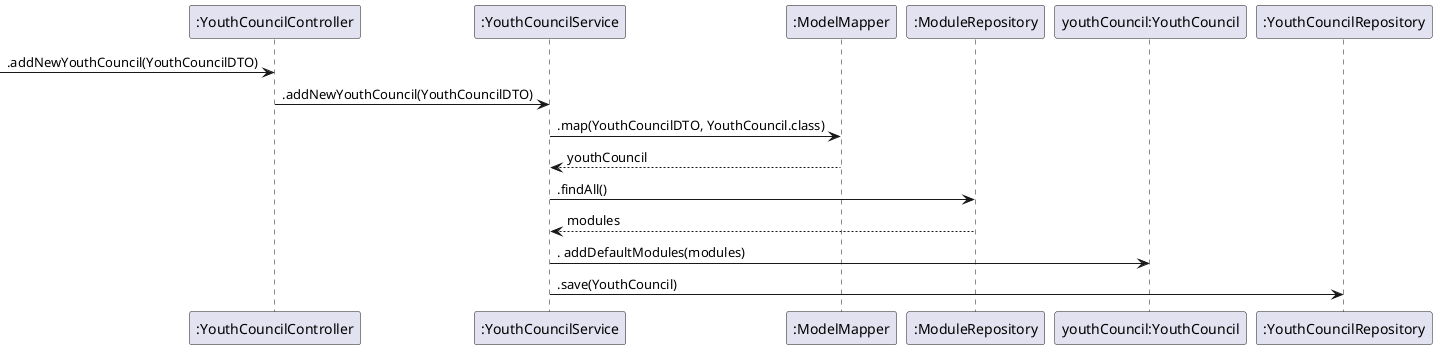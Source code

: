 @startuml

participant ":YouthCouncilController" as YouthCouncilController
participant ":YouthCouncilService" as YouthCouncilService
participant ":ModelMapper" as ModelMapper
participant ":ModuleRepository" as ModuleRepository
participant "youthCouncil:YouthCouncil" as youthCouncil
participant ":YouthCouncilRepository" as YouthCouncilRepository

->YouthCouncilController : .addNewYouthCouncil(YouthCouncilDTO)
YouthCouncilController->YouthCouncilService : .addNewYouthCouncil(YouthCouncilDTO)
YouthCouncilService->ModelMapper : .map(YouthCouncilDTO, YouthCouncil.class)
YouthCouncilService<--ModelMapper : youthCouncil
YouthCouncilService-> ModuleRepository : .findAll()
YouthCouncilService<--ModuleRepository : modules
YouthCouncilService-> youthCouncil: . addDefaultModules(modules)
YouthCouncilService->YouthCouncilRepository : .save(YouthCouncil)


@enduml